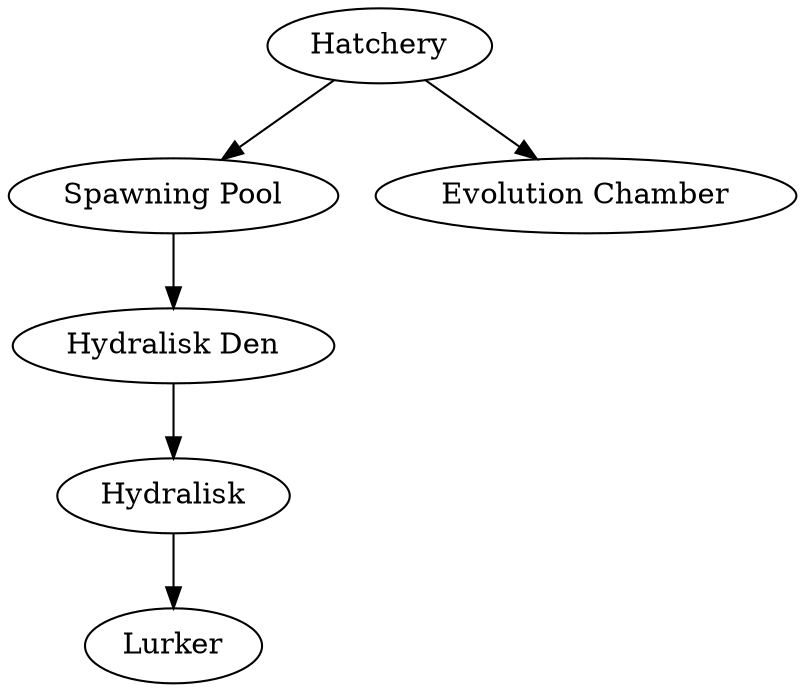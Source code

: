 digraph G {
0 [depth=0, label=Hatchery, penwidth=1, strength=1, x=0, y=0, z=0];
1 [depth=1, label="Spawning Pool", penwidth=1, strength=1, x=0, y=0, z=0];
2 [depth=1, label="Evolution Chamber", penwidth=1, strength=1, x=0, y=0, z=0];
3 [depth=2, label="Hydralisk Den", penwidth=1, strength=1, x=0, y=0, z=0];
4 [depth=3, label=Hydralisk, penwidth=1, strength=1, x=0, y=0, z=0];
5 [depth=4, label=Lurker, penwidth=1, strength=1, x=0, y=0, z=0];
0->1 ;
0->2 ;
1->3 ;
3->4 ;
4->5 ;
}
